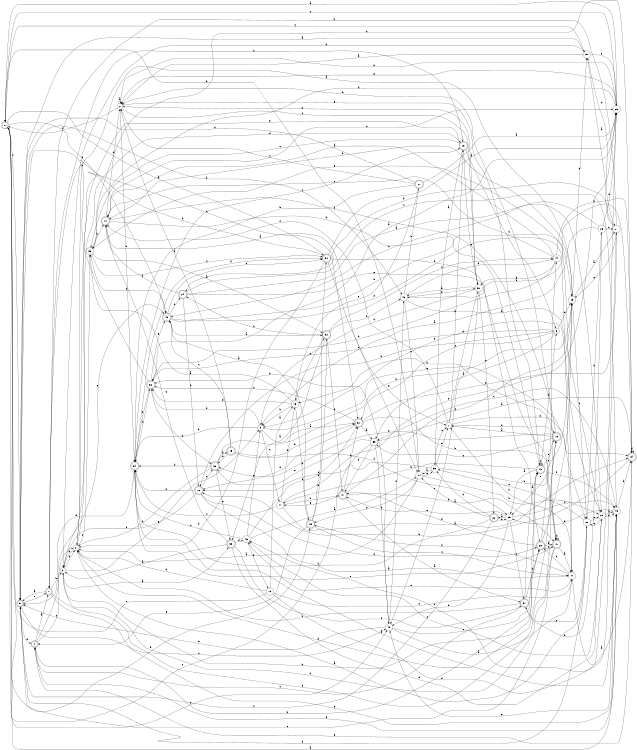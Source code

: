 digraph n44_9 {
__start0 [label="" shape="none"];

rankdir=LR;
size="8,5";

s0 [style="rounded,filled", color="black", fillcolor="white" shape="doublecircle", label="0"];
s1 [style="filled", color="black", fillcolor="white" shape="circle", label="1"];
s2 [style="filled", color="black", fillcolor="white" shape="circle", label="2"];
s3 [style="filled", color="black", fillcolor="white" shape="circle", label="3"];
s4 [style="rounded,filled", color="black", fillcolor="white" shape="doublecircle", label="4"];
s5 [style="rounded,filled", color="black", fillcolor="white" shape="doublecircle", label="5"];
s6 [style="filled", color="black", fillcolor="white" shape="circle", label="6"];
s7 [style="rounded,filled", color="black", fillcolor="white" shape="doublecircle", label="7"];
s8 [style="filled", color="black", fillcolor="white" shape="circle", label="8"];
s9 [style="filled", color="black", fillcolor="white" shape="circle", label="9"];
s10 [style="rounded,filled", color="black", fillcolor="white" shape="doublecircle", label="10"];
s11 [style="filled", color="black", fillcolor="white" shape="circle", label="11"];
s12 [style="rounded,filled", color="black", fillcolor="white" shape="doublecircle", label="12"];
s13 [style="filled", color="black", fillcolor="white" shape="circle", label="13"];
s14 [style="filled", color="black", fillcolor="white" shape="circle", label="14"];
s15 [style="rounded,filled", color="black", fillcolor="white" shape="doublecircle", label="15"];
s16 [style="filled", color="black", fillcolor="white" shape="circle", label="16"];
s17 [style="rounded,filled", color="black", fillcolor="white" shape="doublecircle", label="17"];
s18 [style="rounded,filled", color="black", fillcolor="white" shape="doublecircle", label="18"];
s19 [style="rounded,filled", color="black", fillcolor="white" shape="doublecircle", label="19"];
s20 [style="filled", color="black", fillcolor="white" shape="circle", label="20"];
s21 [style="filled", color="black", fillcolor="white" shape="circle", label="21"];
s22 [style="rounded,filled", color="black", fillcolor="white" shape="doublecircle", label="22"];
s23 [style="rounded,filled", color="black", fillcolor="white" shape="doublecircle", label="23"];
s24 [style="rounded,filled", color="black", fillcolor="white" shape="doublecircle", label="24"];
s25 [style="filled", color="black", fillcolor="white" shape="circle", label="25"];
s26 [style="filled", color="black", fillcolor="white" shape="circle", label="26"];
s27 [style="filled", color="black", fillcolor="white" shape="circle", label="27"];
s28 [style="filled", color="black", fillcolor="white" shape="circle", label="28"];
s29 [style="filled", color="black", fillcolor="white" shape="circle", label="29"];
s30 [style="rounded,filled", color="black", fillcolor="white" shape="doublecircle", label="30"];
s31 [style="filled", color="black", fillcolor="white" shape="circle", label="31"];
s32 [style="rounded,filled", color="black", fillcolor="white" shape="doublecircle", label="32"];
s33 [style="filled", color="black", fillcolor="white" shape="circle", label="33"];
s34 [style="rounded,filled", color="black", fillcolor="white" shape="doublecircle", label="34"];
s35 [style="filled", color="black", fillcolor="white" shape="circle", label="35"];
s36 [style="rounded,filled", color="black", fillcolor="white" shape="doublecircle", label="36"];
s37 [style="rounded,filled", color="black", fillcolor="white" shape="doublecircle", label="37"];
s38 [style="rounded,filled", color="black", fillcolor="white" shape="doublecircle", label="38"];
s39 [style="filled", color="black", fillcolor="white" shape="circle", label="39"];
s40 [style="filled", color="black", fillcolor="white" shape="circle", label="40"];
s41 [style="rounded,filled", color="black", fillcolor="white" shape="doublecircle", label="41"];
s42 [style="rounded,filled", color="black", fillcolor="white" shape="doublecircle", label="42"];
s43 [style="filled", color="black", fillcolor="white" shape="circle", label="43"];
s44 [style="filled", color="black", fillcolor="white" shape="circle", label="44"];
s45 [style="rounded,filled", color="black", fillcolor="white" shape="doublecircle", label="45"];
s46 [style="filled", color="black", fillcolor="white" shape="circle", label="46"];
s47 [style="rounded,filled", color="black", fillcolor="white" shape="doublecircle", label="47"];
s48 [style="rounded,filled", color="black", fillcolor="white" shape="doublecircle", label="48"];
s49 [style="filled", color="black", fillcolor="white" shape="circle", label="49"];
s50 [style="filled", color="black", fillcolor="white" shape="circle", label="50"];
s51 [style="rounded,filled", color="black", fillcolor="white" shape="doublecircle", label="51"];
s52 [style="rounded,filled", color="black", fillcolor="white" shape="doublecircle", label="52"];
s53 [style="filled", color="black", fillcolor="white" shape="circle", label="53"];
s54 [style="rounded,filled", color="black", fillcolor="white" shape="doublecircle", label="54"];
s0 -> s30 [label="a"];
s0 -> s45 [label="b"];
s0 -> s5 [label="c"];
s0 -> s40 [label="d"];
s0 -> s48 [label="e"];
s1 -> s19 [label="a"];
s1 -> s34 [label="b"];
s1 -> s12 [label="c"];
s1 -> s50 [label="d"];
s1 -> s18 [label="e"];
s2 -> s2 [label="a"];
s2 -> s54 [label="b"];
s2 -> s50 [label="c"];
s2 -> s0 [label="d"];
s2 -> s42 [label="e"];
s3 -> s38 [label="a"];
s3 -> s23 [label="b"];
s3 -> s51 [label="c"];
s3 -> s8 [label="d"];
s3 -> s9 [label="e"];
s4 -> s7 [label="a"];
s4 -> s42 [label="b"];
s4 -> s8 [label="c"];
s4 -> s46 [label="d"];
s4 -> s48 [label="e"];
s5 -> s31 [label="a"];
s5 -> s43 [label="b"];
s5 -> s40 [label="c"];
s5 -> s4 [label="d"];
s5 -> s7 [label="e"];
s6 -> s53 [label="a"];
s6 -> s10 [label="b"];
s6 -> s51 [label="c"];
s6 -> s29 [label="d"];
s6 -> s52 [label="e"];
s7 -> s5 [label="a"];
s7 -> s3 [label="b"];
s7 -> s19 [label="c"];
s7 -> s18 [label="d"];
s7 -> s46 [label="e"];
s8 -> s29 [label="a"];
s8 -> s18 [label="b"];
s8 -> s33 [label="c"];
s8 -> s3 [label="d"];
s8 -> s19 [label="e"];
s9 -> s51 [label="a"];
s9 -> s54 [label="b"];
s9 -> s11 [label="c"];
s9 -> s52 [label="d"];
s9 -> s28 [label="e"];
s10 -> s27 [label="a"];
s10 -> s54 [label="b"];
s10 -> s36 [label="c"];
s10 -> s23 [label="d"];
s10 -> s3 [label="e"];
s11 -> s34 [label="a"];
s11 -> s47 [label="b"];
s11 -> s54 [label="c"];
s11 -> s16 [label="d"];
s11 -> s25 [label="e"];
s12 -> s14 [label="a"];
s12 -> s42 [label="b"];
s12 -> s25 [label="c"];
s12 -> s41 [label="d"];
s12 -> s2 [label="e"];
s13 -> s16 [label="a"];
s13 -> s8 [label="b"];
s13 -> s27 [label="c"];
s13 -> s25 [label="d"];
s13 -> s0 [label="e"];
s14 -> s8 [label="a"];
s14 -> s20 [label="b"];
s14 -> s45 [label="c"];
s14 -> s0 [label="d"];
s14 -> s39 [label="e"];
s15 -> s2 [label="a"];
s15 -> s36 [label="b"];
s15 -> s48 [label="c"];
s15 -> s35 [label="d"];
s15 -> s51 [label="e"];
s16 -> s33 [label="a"];
s16 -> s9 [label="b"];
s16 -> s32 [label="c"];
s16 -> s45 [label="d"];
s16 -> s52 [label="e"];
s17 -> s25 [label="a"];
s17 -> s54 [label="b"];
s17 -> s2 [label="c"];
s17 -> s5 [label="d"];
s17 -> s16 [label="e"];
s18 -> s1 [label="a"];
s18 -> s16 [label="b"];
s18 -> s53 [label="c"];
s18 -> s2 [label="d"];
s18 -> s36 [label="e"];
s19 -> s39 [label="a"];
s19 -> s6 [label="b"];
s19 -> s33 [label="c"];
s19 -> s8 [label="d"];
s19 -> s50 [label="e"];
s20 -> s46 [label="a"];
s20 -> s9 [label="b"];
s20 -> s49 [label="c"];
s20 -> s46 [label="d"];
s20 -> s28 [label="e"];
s21 -> s31 [label="a"];
s21 -> s7 [label="b"];
s21 -> s49 [label="c"];
s21 -> s24 [label="d"];
s21 -> s29 [label="e"];
s22 -> s14 [label="a"];
s22 -> s54 [label="b"];
s22 -> s5 [label="c"];
s22 -> s39 [label="d"];
s22 -> s35 [label="e"];
s23 -> s41 [label="a"];
s23 -> s29 [label="b"];
s23 -> s41 [label="c"];
s23 -> s47 [label="d"];
s23 -> s44 [label="e"];
s24 -> s20 [label="a"];
s24 -> s12 [label="b"];
s24 -> s46 [label="c"];
s24 -> s10 [label="d"];
s24 -> s41 [label="e"];
s25 -> s0 [label="a"];
s25 -> s2 [label="b"];
s25 -> s0 [label="c"];
s25 -> s33 [label="d"];
s25 -> s2 [label="e"];
s26 -> s9 [label="a"];
s26 -> s21 [label="b"];
s26 -> s48 [label="c"];
s26 -> s37 [label="d"];
s26 -> s25 [label="e"];
s27 -> s34 [label="a"];
s27 -> s1 [label="b"];
s27 -> s23 [label="c"];
s27 -> s45 [label="d"];
s27 -> s49 [label="e"];
s28 -> s8 [label="a"];
s28 -> s26 [label="b"];
s28 -> s39 [label="c"];
s28 -> s5 [label="d"];
s28 -> s20 [label="e"];
s29 -> s21 [label="a"];
s29 -> s12 [label="b"];
s29 -> s28 [label="c"];
s29 -> s31 [label="d"];
s29 -> s35 [label="e"];
s30 -> s25 [label="a"];
s30 -> s23 [label="b"];
s30 -> s7 [label="c"];
s30 -> s8 [label="d"];
s30 -> s1 [label="e"];
s31 -> s2 [label="a"];
s31 -> s3 [label="b"];
s31 -> s0 [label="c"];
s31 -> s21 [label="d"];
s31 -> s25 [label="e"];
s32 -> s38 [label="a"];
s32 -> s43 [label="b"];
s32 -> s24 [label="c"];
s32 -> s44 [label="d"];
s32 -> s47 [label="e"];
s33 -> s32 [label="a"];
s33 -> s12 [label="b"];
s33 -> s30 [label="c"];
s33 -> s48 [label="d"];
s33 -> s27 [label="e"];
s34 -> s43 [label="a"];
s34 -> s10 [label="b"];
s34 -> s33 [label="c"];
s34 -> s34 [label="d"];
s34 -> s4 [label="e"];
s35 -> s22 [label="a"];
s35 -> s40 [label="b"];
s35 -> s37 [label="c"];
s35 -> s46 [label="d"];
s35 -> s47 [label="e"];
s36 -> s15 [label="a"];
s36 -> s29 [label="b"];
s36 -> s8 [label="c"];
s36 -> s54 [label="d"];
s36 -> s38 [label="e"];
s37 -> s42 [label="a"];
s37 -> s8 [label="b"];
s37 -> s4 [label="c"];
s37 -> s23 [label="d"];
s37 -> s28 [label="e"];
s38 -> s3 [label="a"];
s38 -> s12 [label="b"];
s38 -> s37 [label="c"];
s38 -> s49 [label="d"];
s38 -> s20 [label="e"];
s39 -> s14 [label="a"];
s39 -> s46 [label="b"];
s39 -> s1 [label="c"];
s39 -> s10 [label="d"];
s39 -> s1 [label="e"];
s40 -> s27 [label="a"];
s40 -> s52 [label="b"];
s40 -> s42 [label="c"];
s40 -> s43 [label="d"];
s40 -> s5 [label="e"];
s41 -> s27 [label="a"];
s41 -> s3 [label="b"];
s41 -> s5 [label="c"];
s41 -> s41 [label="d"];
s41 -> s54 [label="e"];
s42 -> s35 [label="a"];
s42 -> s11 [label="b"];
s42 -> s42 [label="c"];
s42 -> s6 [label="d"];
s42 -> s18 [label="e"];
s43 -> s20 [label="a"];
s43 -> s17 [label="b"];
s43 -> s14 [label="c"];
s43 -> s44 [label="d"];
s43 -> s50 [label="e"];
s44 -> s12 [label="a"];
s44 -> s34 [label="b"];
s44 -> s50 [label="c"];
s44 -> s52 [label="d"];
s44 -> s12 [label="e"];
s45 -> s48 [label="a"];
s45 -> s32 [label="b"];
s45 -> s27 [label="c"];
s45 -> s30 [label="d"];
s45 -> s4 [label="e"];
s46 -> s0 [label="a"];
s46 -> s34 [label="b"];
s46 -> s53 [label="c"];
s46 -> s35 [label="d"];
s46 -> s40 [label="e"];
s47 -> s37 [label="a"];
s47 -> s41 [label="b"];
s47 -> s29 [label="c"];
s47 -> s51 [label="d"];
s47 -> s11 [label="e"];
s48 -> s32 [label="a"];
s48 -> s29 [label="b"];
s48 -> s30 [label="c"];
s48 -> s27 [label="d"];
s48 -> s24 [label="e"];
s49 -> s14 [label="a"];
s49 -> s13 [label="b"];
s49 -> s54 [label="c"];
s49 -> s51 [label="d"];
s49 -> s9 [label="e"];
s50 -> s43 [label="a"];
s50 -> s2 [label="b"];
s50 -> s22 [label="c"];
s50 -> s9 [label="d"];
s50 -> s40 [label="e"];
s51 -> s53 [label="a"];
s51 -> s41 [label="b"];
s51 -> s52 [label="c"];
s51 -> s10 [label="d"];
s51 -> s21 [label="e"];
s52 -> s25 [label="a"];
s52 -> s36 [label="b"];
s52 -> s5 [label="c"];
s52 -> s54 [label="d"];
s52 -> s48 [label="e"];
s53 -> s34 [label="a"];
s53 -> s47 [label="b"];
s53 -> s0 [label="c"];
s53 -> s40 [label="d"];
s53 -> s36 [label="e"];
s54 -> s46 [label="a"];
s54 -> s52 [label="b"];
s54 -> s19 [label="c"];
s54 -> s30 [label="d"];
s54 -> s5 [label="e"];

}